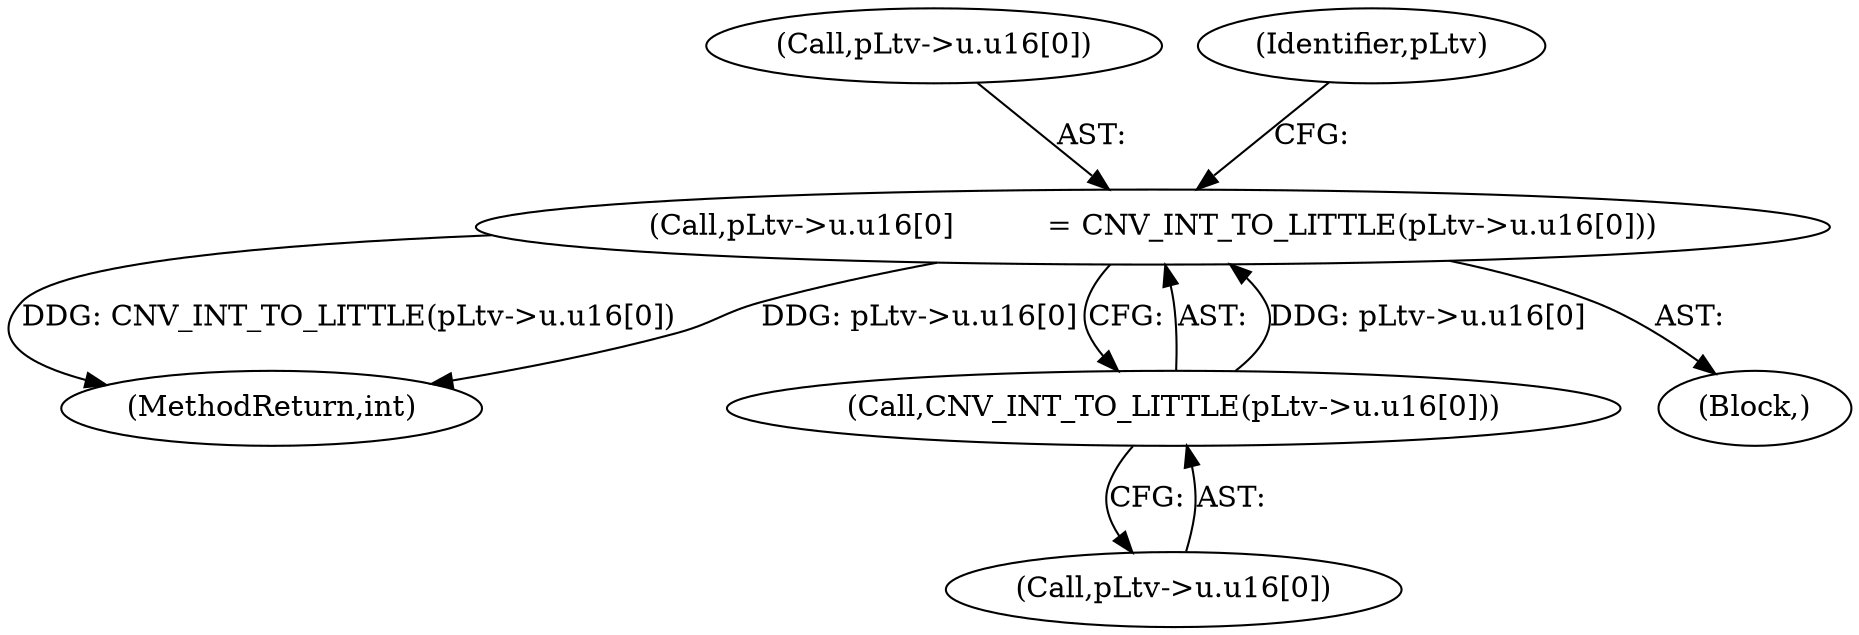 digraph "0_linux_b5e2f339865fb443107e5b10603e53bbc92dc054_0@array" {
"1001510" [label="(Call,pLtv->u.u16[0]          = CNV_INT_TO_LITTLE(pLtv->u.u16[0]))"];
"1001518" [label="(Call,CNV_INT_TO_LITTLE(pLtv->u.u16[0]))"];
"1001519" [label="(Call,pLtv->u.u16[0])"];
"1002520" [label="(MethodReturn,int)"];
"1001511" [label="(Call,pLtv->u.u16[0])"];
"1001530" [label="(Identifier,pLtv)"];
"1001510" [label="(Call,pLtv->u.u16[0]          = CNV_INT_TO_LITTLE(pLtv->u.u16[0]))"];
"1001518" [label="(Call,CNV_INT_TO_LITTLE(pLtv->u.u16[0]))"];
"1000412" [label="(Block,)"];
"1001510" -> "1000412"  [label="AST: "];
"1001510" -> "1001518"  [label="CFG: "];
"1001511" -> "1001510"  [label="AST: "];
"1001518" -> "1001510"  [label="AST: "];
"1001530" -> "1001510"  [label="CFG: "];
"1001510" -> "1002520"  [label="DDG: CNV_INT_TO_LITTLE(pLtv->u.u16[0])"];
"1001510" -> "1002520"  [label="DDG: pLtv->u.u16[0]"];
"1001518" -> "1001510"  [label="DDG: pLtv->u.u16[0]"];
"1001518" -> "1001519"  [label="CFG: "];
"1001519" -> "1001518"  [label="AST: "];
}
